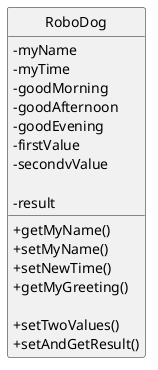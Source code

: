 @startuml Robodogクラス図
skinparam classAttributeIconSize 0
hide circle
 
class RoboDog {
-myName
-myTime
-goodMorning
-goodAfternoon
-goodEvening
-firstValue
-secondvValue

'教科書に記載なし
-result
 
+getMyName()
+setMyName()
+setNewTime()
+getMyGreeting()

'教科書に記載なし
+setTwoValues()
+setAndGetResult()
}
 
@enduml